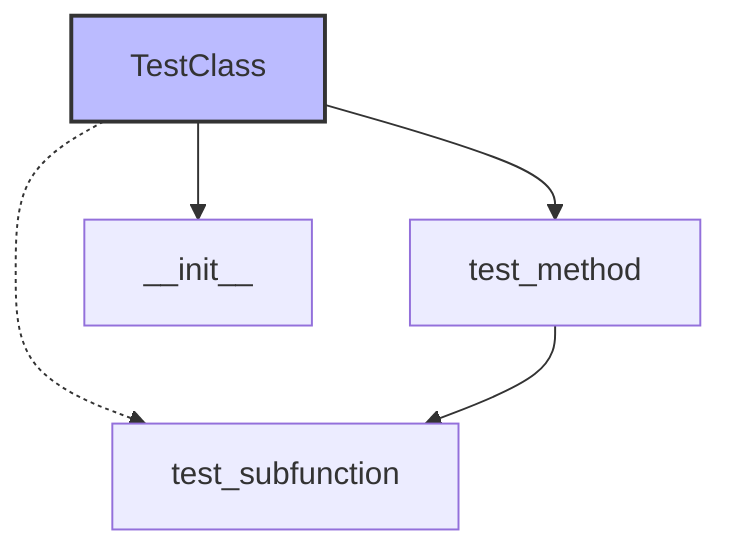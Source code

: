 graph TD
    test_method["test_method"]
    __init__["__init__"]
    test_subfunction["test_subfunction"]
    TestClass["TestClass"]
    TestClass -.-> test_subfunction
    test_method --> test_subfunction
    TestClass --> __init__
    TestClass --> test_method
    style TestClass fill:#bbf,stroke:#333,stroke-width:2px